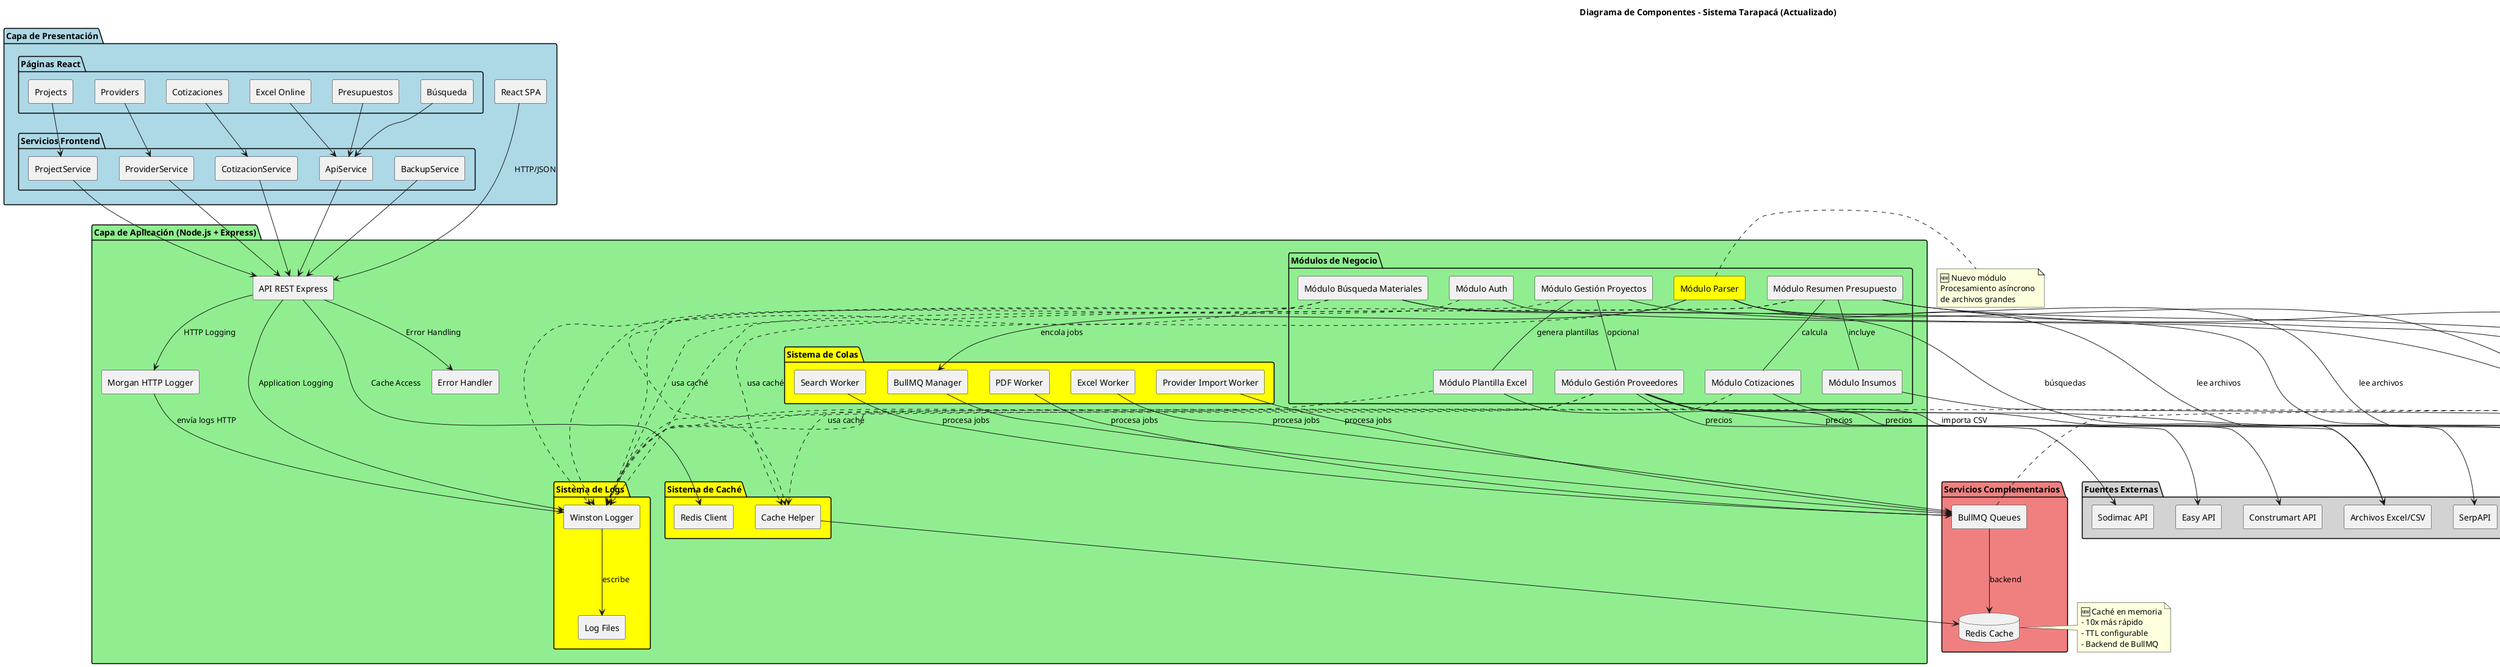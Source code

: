 @startuml
title Diagrama de Componentes - Sistema Tarapacá (Actualizado)
skinparam componentStyle rectangle

' ==================== CAPA DE PRESENTACIÓN ====================
package "Capa de Presentación" #LightBlue {
  [React SPA] as React
  
  package "Páginas React" {
    [Projects] as PageProjects
    [Providers] as PageProviders
    [Cotizaciones] as PageCotizaciones
    [Presupuestos] as PagePresupuestos
    [Búsqueda] as PageBusqueda
    [Excel Online] as PageExcel
  }
  
  package "Servicios Frontend" {
    [ApiService] as FrontAPI
    [ProjectService] as FrontProject
    [ProviderService] as FrontProvider
    [CotizacionService] as FrontCotizacion
    [BackupService] as FrontBackup
  }
}

' ==================== CAPA DE APLICACIÓN ====================
package "Capa de Aplicación (Node.js + Express)" #LightGreen {
  [API REST Express] as API
  [Morgan HTTP Logger] as Morgan
  [Error Handler] as ErrorHandler
  
  package "Módulos de Negocio" {
    [Módulo Auth] as ModAuth
    [Módulo Gestión Proyectos] as ModProjects
    [Módulo Gestión Proveedores] as ModProviders
    [Módulo Búsqueda Materiales] as ModSearch
    [Módulo Resumen Presupuesto] as ModBudget
    [Módulo Plantilla Excel] as ModExcel
    [Módulo Parser] as ModParser #Yellow
    [Módulo Cotizaciones] as ModCotizacion
    [Módulo Insumos] as ModInsumo
  }
  
  package "Sistema de Logs" #Yellow {
    [Winston Logger] as Logger
    [Log Files] as LogFiles
  }
  
  package "Sistema de Caché" #Yellow {
    [Redis Client] as RedisClient
    [Cache Helper] as CacheHelper
  }
  
  package "Sistema de Colas" #Yellow {
    [BullMQ Manager] as QueueManager
    [PDF Worker] as PDFWorker
    [Excel Worker] as ExcelWorker
    [Provider Import Worker] as ProviderWorker
    [Search Worker] as SearchWorker
  }
}

' ==================== CAPA DE DATOS ====================
package "Capa de Datos" #LightYellow {
  database "PostgreSQL" as PG {
    [Users] as TUsers
    [Projects] as TProjects
    [Providers] as TProviders
    [Cotizaciones] as TCotizaciones
    [Insumos] as TInsumos
    [Ordenes Compra] as TOrdenesCompra
    [Actas Reunión] as TActas
  }
}

' ==================== SERVICIOS COMPLEMENTARIOS ====================
package "Servicios Complementarios" #LightCoral {
  [BullMQ Queues] as BullMQ
  database "Redis Cache" as Redis
}

' ==================== FUENTES EXTERNAS ====================
package "Fuentes Externas" #LightGray {
  [SerpAPI] as SerpAPI
  [Sodimac API] as Sodimac
  [Easy API] as Easy
  [Construmart API] as Construmart
  [Archivos PDF] as PDF
  [Archivos Excel/CSV] as Excel
}

' ==================== CONEXIONES FRONTEND → BACKEND ====================
React --> API : HTTP/JSON
PageProjects --> FrontProject
PageProviders --> FrontProvider
PageCotizaciones --> FrontCotizacion
PagePresupuestos --> FrontAPI
PageBusqueda --> FrontAPI
PageExcel --> FrontAPI

FrontAPI --> API
FrontProject --> API
FrontProvider --> API
FrontCotizacion --> API
FrontBackup --> API

' ==================== CONEXIONES API → MIDDLEWARE ====================
API --> Morgan : HTTP Logging
API --> Logger : Application Logging
API --> ErrorHandler : Error Handling
API --> RedisClient : Cache Access

' ==================== CONEXIONES MÓDULOS → BASE DE DATOS ====================
ModAuth --> TUsers
ModProjects --> TProjects
ModProviders --> TProviders
ModSearch --> PG
ModBudget --> TCotizaciones
ModBudget --> TInsumos
ModExcel --> PG
ModParser --> PG
ModCotizacion --> TCotizaciones
ModInsumo --> TInsumos

' ==================== CONEXIONES MÓDULOS → CACHÉ ====================
ModProviders ..> CacheHelper : usa caché
ModSearch ..> CacheHelper : usa caché
ModBudget ..> CacheHelper : usa caché
CacheHelper --> Redis

' ==================== CONEXIONES MÓDULOS → COLAS ====================
ModParser --> QueueManager : encola jobs
QueueManager --> BullMQ
BullMQ --> Redis : backend

PDFWorker --> BullMQ : procesa jobs
ExcelWorker --> BullMQ : procesa jobs
ProviderWorker --> BullMQ : procesa jobs
SearchWorker --> BullMQ : procesa jobs

' ==================== CONEXIONES LOGS ====================
Logger --> LogFiles : escribe
Morgan --> Logger : envía logs HTTP
ModAuth ..> Logger
ModProjects ..> Logger
ModProviders ..> Logger
ModSearch ..> Logger
ModBudget ..> Logger
ModExcel ..> Logger
ModParser ..> Logger
ModCotizacion ..> Logger

' ==================== CONEXIONES EXTERNAS ====================
ModSearch --> SerpAPI : búsquedas
ModProviders --> Sodimac : precios
ModProviders --> Easy : precios
ModProviders --> Construmart : precios
ModParser --> PDF : lee archivos
ModParser --> Excel : lee archivos
ModProviders --> Excel : importa CSV

' ==================== RELACIONES ENTRE MÓDULOS ====================
ModProjects -- ModProviders : opcional
ModProjects -- ModExcel : genera plantillas
ModBudget -- ModCotizacion : calcula
ModBudget -- ModInsumo : incluye

' ==================== NOTAS ====================
note right of ModParser
  🆕 Nuevo módulo
  Procesamiento asíncrono
  de archivos grandes
end note

note right of Logger
  🆕 Sistema profesional
  - error.log
  - combined.log
  - http.log
end note

note right of Redis
  🆕 Caché en memoria
  - 10x más rápido
  - TTL configurable
  - Backend de BullMQ
end note

note right of BullMQ
  🆕 Sistema de colas
  - PDF processing
  - Excel processing
  - Provider import
  - Search processing
end note

@enduml
